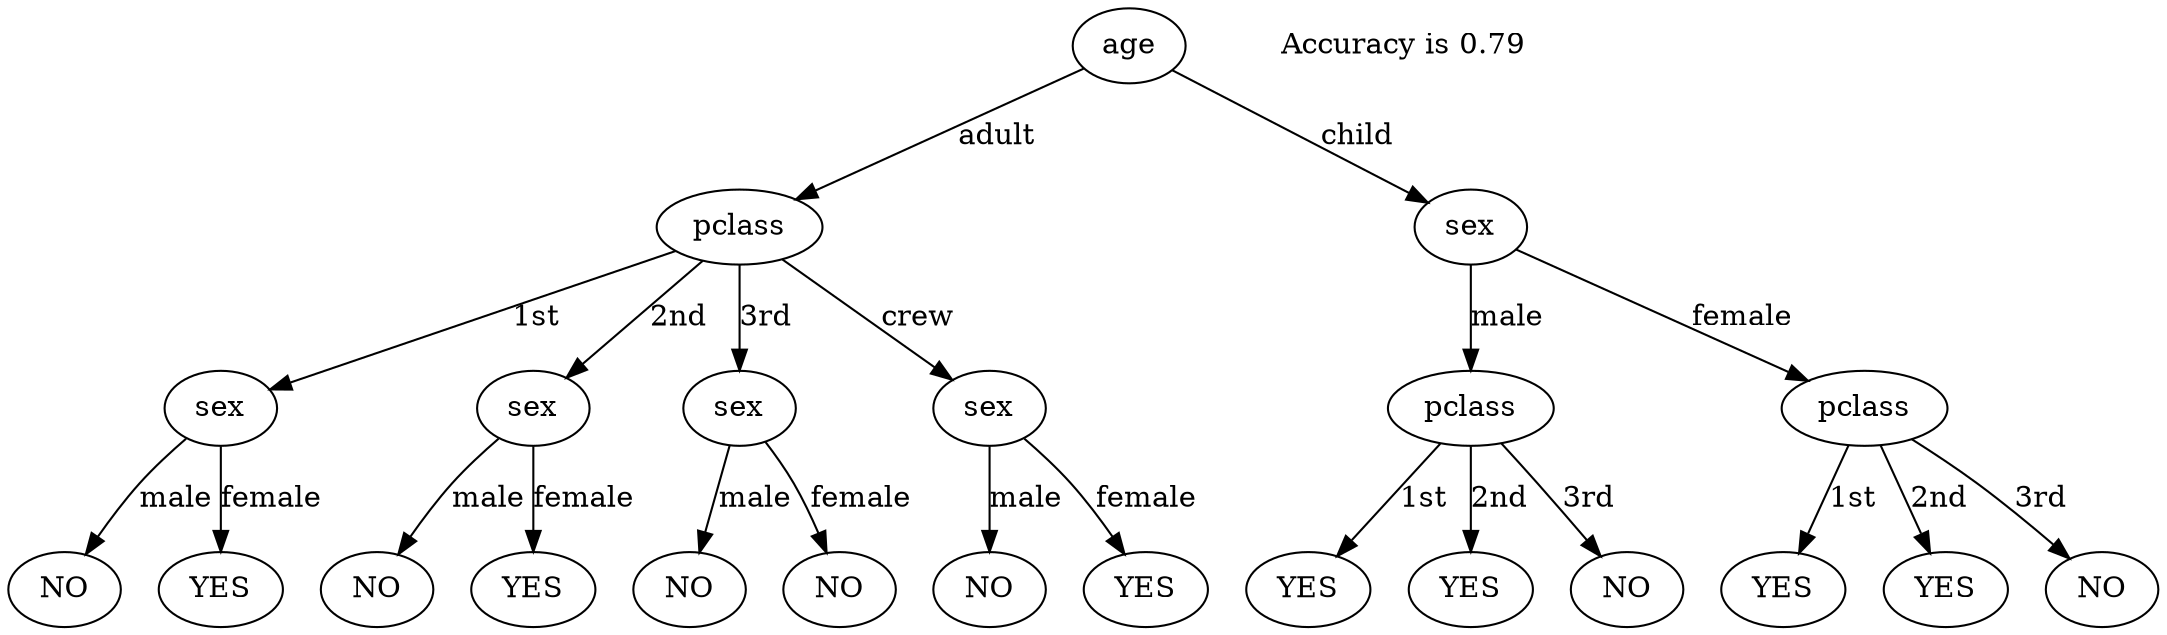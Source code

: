 digraph G {<treeClass.Node instance at 0x172ab90> [label="age"]; <treeClass.Node instance at 0x172b098> [label="pclass"]; <treeClass.Node instance at 0x172ab90> -> <treeClass.Node instance at 0x172b098>[label="adult"]; <treeClass.Node instance at 0x177ed88> [label="sex"]; <treeClass.Node instance at 0x172ab90> -> <treeClass.Node instance at 0x177ed88>[label="child"]; <treeClass.Node instance at 0x172b098> [label="pclass"]; <treeClass.Node instance at 0x176ea70> [label="sex"]; <treeClass.Node instance at 0x172b098> -> <treeClass.Node instance at 0x176ea70>[label="1st"]; <treeClass.Node instance at 0x1774950> [label="sex"]; <treeClass.Node instance at 0x172b098> -> <treeClass.Node instance at 0x1774950>[label="2nd"]; <treeClass.Node instance at 0x1771a70> [label="sex"]; <treeClass.Node instance at 0x172b098> -> <treeClass.Node instance at 0x1771a70>[label="3rd"]; <treeClass.Node instance at 0x177a4d0> [label="sex"]; <treeClass.Node instance at 0x172b098> -> <treeClass.Node instance at 0x177a4d0>[label="crew"]; <treeClass.Node instance at 0x177ed88> [label="sex"]; <treeClass.Node instance at 0x172bc68> [label="pclass"]; <treeClass.Node instance at 0x177ed88> -> <treeClass.Node instance at 0x172bc68>[label="male"]; <treeClass.Node instance at 0x1774908> [label="pclass"]; <treeClass.Node instance at 0x177ed88> -> <treeClass.Node instance at 0x1774908>[label="female"]; <treeClass.Node instance at 0x176ea70> [label="sex"]; <treeClass.Node instance at 0x1774830> [label="NO"]; <treeClass.Node instance at 0x176ea70> -> <treeClass.Node instance at 0x1774830>[label="male"]; <treeClass.Node instance at 0x17748c0> [label="YES"]; <treeClass.Node instance at 0x176ea70> -> <treeClass.Node instance at 0x17748c0>[label="female"]; <treeClass.Node instance at 0x1774950> [label="sex"]; <treeClass.Node instance at 0x1771950> [label="NO"]; <treeClass.Node instance at 0x1774950> -> <treeClass.Node instance at 0x1771950>[label="male"]; <treeClass.Node instance at 0x17719e0> [label="YES"]; <treeClass.Node instance at 0x1774950> -> <treeClass.Node instance at 0x17719e0>[label="female"]; <treeClass.Node instance at 0x1771a70> [label="sex"]; <treeClass.Node instance at 0x177a3b0> [label="NO"]; <treeClass.Node instance at 0x1771a70> -> <treeClass.Node instance at 0x177a3b0>[label="male"]; <treeClass.Node instance at 0x177a440> [label="NO"]; <treeClass.Node instance at 0x1771a70> -> <treeClass.Node instance at 0x177a440>[label="female"]; <treeClass.Node instance at 0x177a4d0> [label="sex"]; <treeClass.Node instance at 0x177eef0> [label="NO"]; <treeClass.Node instance at 0x177a4d0> -> <treeClass.Node instance at 0x177eef0>[label="male"]; <treeClass.Node instance at 0x177ef80> [label="YES"]; <treeClass.Node instance at 0x177a4d0> -> <treeClass.Node instance at 0x177ef80>[label="female"]; <treeClass.Node instance at 0x172bc68> [label="pclass"]; <treeClass.Node instance at 0x1774560> [label="YES"]; <treeClass.Node instance at 0x172bc68> -> <treeClass.Node instance at 0x1774560>[label="1st"]; <treeClass.Node instance at 0x17745a8> [label="YES"]; <treeClass.Node instance at 0x172bc68> -> <treeClass.Node instance at 0x17745a8>[label="2nd"]; <treeClass.Node instance at 0x1774638> [label="NO"]; <treeClass.Node instance at 0x172bc68> -> <treeClass.Node instance at 0x1774638>[label="3rd"]; <treeClass.Node instance at 0x1774908> [label="pclass"]; <treeClass.Node instance at 0x1774998> [label="YES"]; <treeClass.Node instance at 0x1774908> -> <treeClass.Node instance at 0x1774998>[label="1st"]; <treeClass.Node instance at 0x17749e0> [label="YES"]; <treeClass.Node instance at 0x1774908> -> <treeClass.Node instance at 0x17749e0>[label="2nd"]; <treeClass.Node instance at 0x1774a28> [label="NO"]; <treeClass.Node instance at 0x1774908> -> <treeClass.Node instance at 0x1774a28>[label="3rd"]; <treeClass.Node instance at 0x1774830> [label="NO"]; <treeClass.Node instance at 0x17748c0> [label="YES"]; <treeClass.Node instance at 0x1771950> [label="NO"]; <treeClass.Node instance at 0x17719e0> [label="YES"]; <treeClass.Node instance at 0x177a3b0> [label="NO"]; <treeClass.Node instance at 0x177a440> [label="NO"]; <treeClass.Node instance at 0x177eef0> [label="NO"]; <treeClass.Node instance at 0x177ef80> [label="YES"]; <treeClass.Node instance at 0x1774560> [label="YES"]; <treeClass.Node instance at 0x17745a8> [label="YES"]; <treeClass.Node instance at 0x1774638> [label="NO"]; <treeClass.Node instance at 0x1774998> [label="YES"]; <treeClass.Node instance at 0x17749e0> [label="YES"]; <treeClass.Node instance at 0x1774a28> [label="NO"]; accuracy [penwidth="0",label="Accuracy is 0.79"];}
